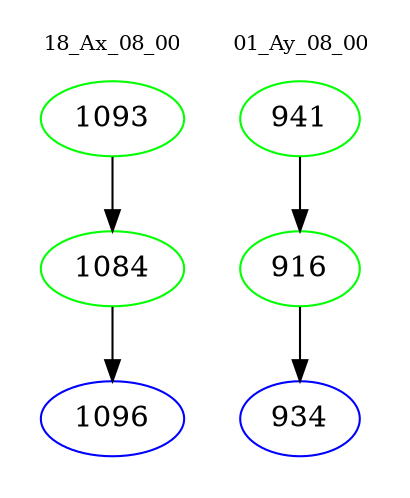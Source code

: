 digraph{
subgraph cluster_0 {
color = white
label = "18_Ax_08_00";
fontsize=10;
T0_1093 [label="1093", color="green"]
T0_1093 -> T0_1084 [color="black"]
T0_1084 [label="1084", color="green"]
T0_1084 -> T0_1096 [color="black"]
T0_1096 [label="1096", color="blue"]
}
subgraph cluster_1 {
color = white
label = "01_Ay_08_00";
fontsize=10;
T1_941 [label="941", color="green"]
T1_941 -> T1_916 [color="black"]
T1_916 [label="916", color="green"]
T1_916 -> T1_934 [color="black"]
T1_934 [label="934", color="blue"]
}
}
